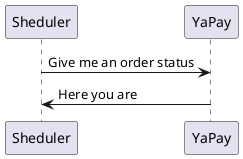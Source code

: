 @startuml

participant Sheduler
participant YaPay

Sheduler -> YaPay : Give me an order status
YaPay -> Sheduler : Here you are

@enduml